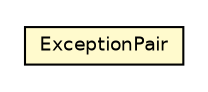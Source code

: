 #!/usr/local/bin/dot
#
# Class diagram 
# Generated by UMLGraph version 5.2 (http://www.umlgraph.org/)
#

digraph G {
	edge [fontname="Helvetica",fontsize=10,labelfontname="Helvetica",labelfontsize=10];
	node [fontname="Helvetica",fontsize=10,shape=plaintext];
	nodesep=0.25;
	ranksep=0.5;
	// chameleon.core.statement.ExceptionPair
	c23335 [label=<<table title="chameleon.core.statement.ExceptionPair" border="0" cellborder="1" cellspacing="0" cellpadding="2" port="p" bgcolor="lemonChiffon" href="./ExceptionPair.html">
		<tr><td><table border="0" cellspacing="0" cellpadding="1">
<tr><td align="center" balign="center"> ExceptionPair </td></tr>
		</table></td></tr>
		</table>>, fontname="Helvetica", fontcolor="black", fontsize=9.0];
}

